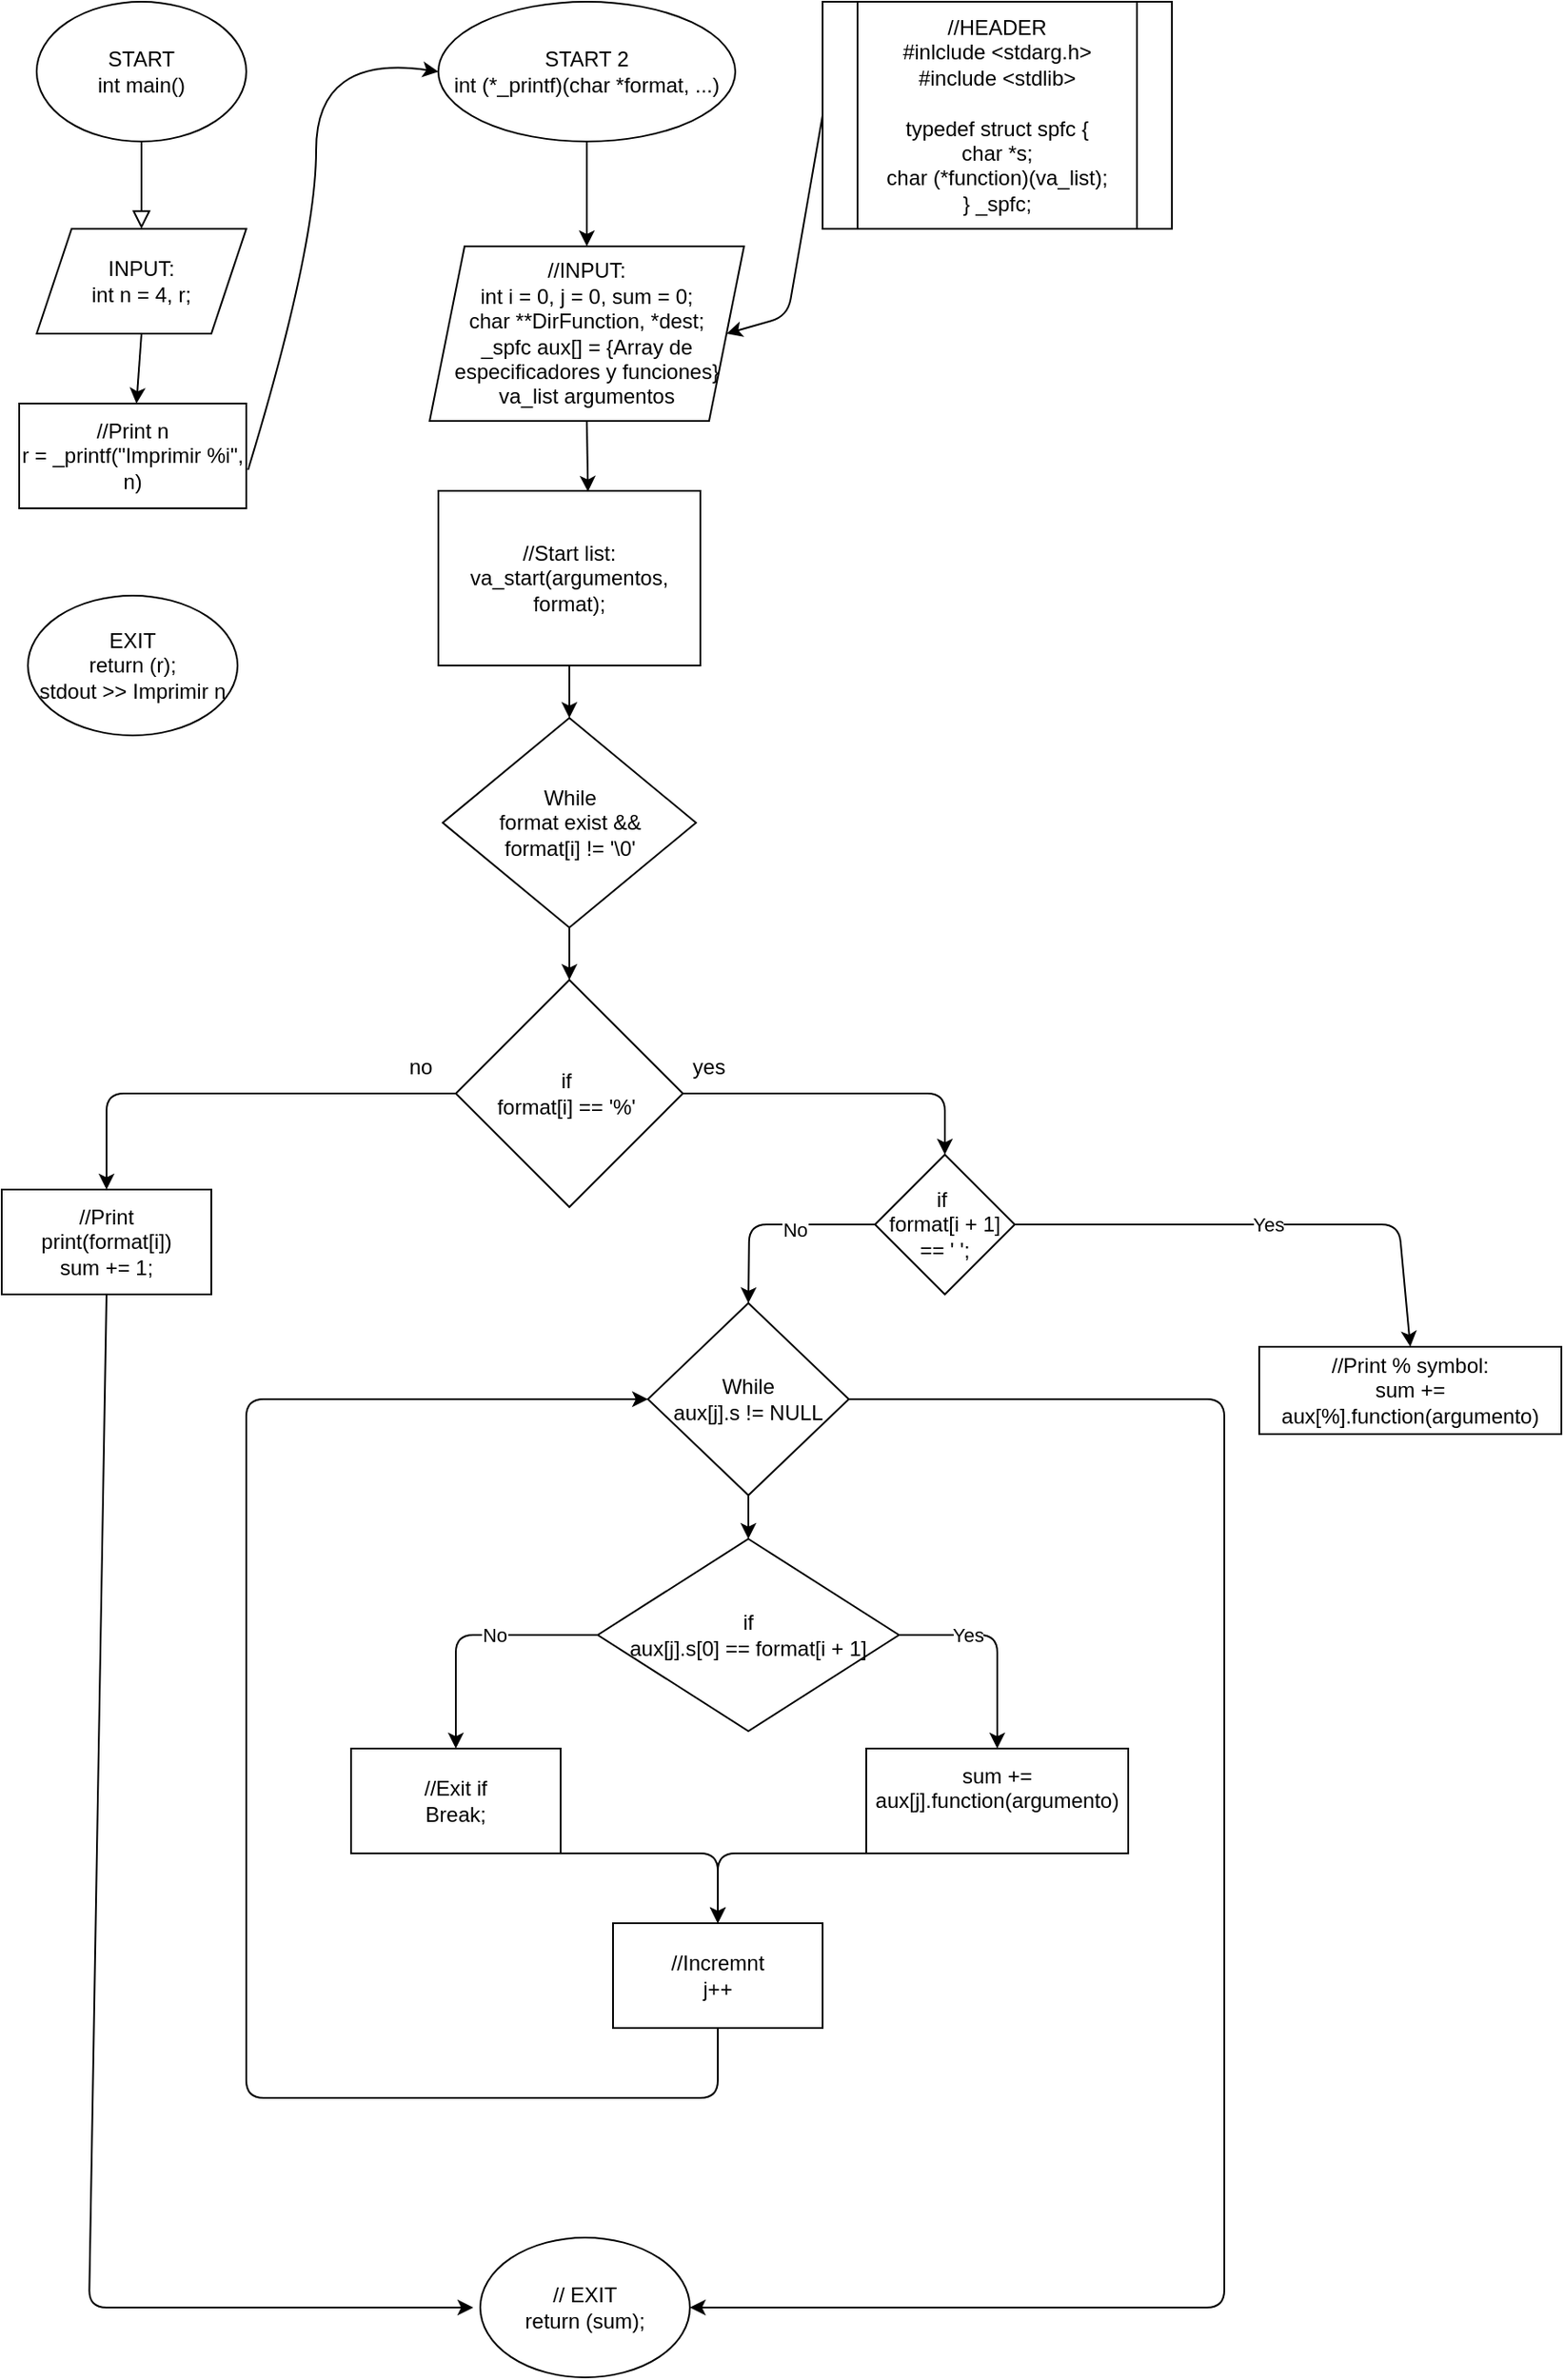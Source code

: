<mxfile version="14.4.8" type="github" pages="2">
  <diagram id="C5RBs43oDa-KdzZeNtuy" name="Page-1">
    <mxGraphModel dx="875" dy="473" grid="1" gridSize="10" guides="1" tooltips="1" connect="1" arrows="1" fold="1" page="1" pageScale="1" pageWidth="827" pageHeight="1169" math="0" shadow="0">
      <root>
        <mxCell id="WIyWlLk6GJQsqaUBKTNV-0" />
        <mxCell id="WIyWlLk6GJQsqaUBKTNV-1" parent="WIyWlLk6GJQsqaUBKTNV-0" />
        <mxCell id="WIyWlLk6GJQsqaUBKTNV-2" value="" style="rounded=0;html=1;jettySize=auto;orthogonalLoop=1;fontSize=11;endArrow=block;endFill=0;endSize=8;strokeWidth=1;shadow=0;labelBackgroundColor=none;edgeStyle=orthogonalEdgeStyle;" parent="WIyWlLk6GJQsqaUBKTNV-1" edge="1">
          <mxGeometry relative="1" as="geometry">
            <mxPoint x="220" y="120" as="sourcePoint" />
            <mxPoint x="220" y="170" as="targetPoint" />
          </mxGeometry>
        </mxCell>
        <mxCell id="i6oJfH5qEU1WSZamAp_1-0" value="START&lt;br&gt;int main()" style="ellipse;whiteSpace=wrap;html=1;" parent="WIyWlLk6GJQsqaUBKTNV-1" vertex="1">
          <mxGeometry x="160" y="40" width="120" height="80" as="geometry" />
        </mxCell>
        <mxCell id="i6oJfH5qEU1WSZamAp_1-1" value="INPUT:&lt;br&gt;int n = 4, r;" style="shape=parallelogram;perimeter=parallelogramPerimeter;whiteSpace=wrap;html=1;fixedSize=1;" parent="WIyWlLk6GJQsqaUBKTNV-1" vertex="1">
          <mxGeometry x="160" y="170" width="120" height="60" as="geometry" />
        </mxCell>
        <mxCell id="i6oJfH5qEU1WSZamAp_1-2" value="//Print n&lt;br&gt;r = _printf(&quot;Imprimir %i&quot;, n)" style="rounded=0;whiteSpace=wrap;html=1;" parent="WIyWlLk6GJQsqaUBKTNV-1" vertex="1">
          <mxGeometry x="150" y="270" width="130" height="60" as="geometry" />
        </mxCell>
        <mxCell id="i6oJfH5qEU1WSZamAp_1-3" value="" style="endArrow=classic;html=1;exitX=0.5;exitY=1;exitDx=0;exitDy=0;" parent="WIyWlLk6GJQsqaUBKTNV-1" source="i6oJfH5qEU1WSZamAp_1-1" target="i6oJfH5qEU1WSZamAp_1-2" edge="1">
          <mxGeometry width="50" height="50" relative="1" as="geometry">
            <mxPoint x="390" y="250" as="sourcePoint" />
            <mxPoint x="440" y="200" as="targetPoint" />
          </mxGeometry>
        </mxCell>
        <mxCell id="i6oJfH5qEU1WSZamAp_1-4" value="EXIT&lt;br&gt;return (r);&lt;br&gt;stdout &amp;gt;&amp;gt; Imprimir n&lt;br&gt;" style="ellipse;whiteSpace=wrap;html=1;" parent="WIyWlLk6GJQsqaUBKTNV-1" vertex="1">
          <mxGeometry x="155" y="380" width="120" height="80" as="geometry" />
        </mxCell>
        <mxCell id="i6oJfH5qEU1WSZamAp_1-6" value="START 2&lt;br&gt;int (*_printf)(char *format, ...)" style="ellipse;whiteSpace=wrap;html=1;" parent="WIyWlLk6GJQsqaUBKTNV-1" vertex="1">
          <mxGeometry x="390" y="40" width="170" height="80" as="geometry" />
        </mxCell>
        <mxCell id="i6oJfH5qEU1WSZamAp_1-7" value="" style="curved=1;endArrow=classic;html=1;exitX=1.008;exitY=0.633;exitDx=0;exitDy=0;exitPerimeter=0;entryX=0;entryY=0.5;entryDx=0;entryDy=0;" parent="WIyWlLk6GJQsqaUBKTNV-1" source="i6oJfH5qEU1WSZamAp_1-2" target="i6oJfH5qEU1WSZamAp_1-6" edge="1">
          <mxGeometry width="50" height="50" relative="1" as="geometry">
            <mxPoint x="390" y="250" as="sourcePoint" />
            <mxPoint x="440" y="200" as="targetPoint" />
            <Array as="points">
              <mxPoint x="320" y="180" />
              <mxPoint x="320" y="70" />
            </Array>
          </mxGeometry>
        </mxCell>
        <mxCell id="i6oJfH5qEU1WSZamAp_1-8" value="//HEADER&lt;br&gt;#inlclude &amp;lt;stdarg.h&amp;gt;&lt;br&gt;#include &amp;lt;stdlib&amp;gt;&lt;br&gt;&lt;br&gt;typedef struct spfc {&lt;br&gt;char *s;&lt;br&gt;char (*function)(va_list);&lt;br&gt;} _spfc;&lt;br&gt;" style="shape=process;whiteSpace=wrap;html=1;backgroundOutline=1;" parent="WIyWlLk6GJQsqaUBKTNV-1" vertex="1">
          <mxGeometry x="610" y="40" width="200" height="130" as="geometry" />
        </mxCell>
        <mxCell id="4PaeI9r5oIh6R_P9bAO4-3" value="//INPUT:&lt;br&gt;int i = 0, j = 0, sum = 0;&lt;br&gt;char **DirFunction, *dest;&lt;br&gt;_spfc aux[] = {Array de especificadores y funciones}&lt;br&gt;va_list argumentos" style="shape=parallelogram;perimeter=parallelogramPerimeter;whiteSpace=wrap;html=1;fixedSize=1;" parent="WIyWlLk6GJQsqaUBKTNV-1" vertex="1">
          <mxGeometry x="385" y="180" width="180" height="100" as="geometry" />
        </mxCell>
        <mxCell id="4PaeI9r5oIh6R_P9bAO4-4" value="" style="endArrow=classic;html=1;exitX=0.5;exitY=1;exitDx=0;exitDy=0;entryX=0.5;entryY=0;entryDx=0;entryDy=0;" parent="WIyWlLk6GJQsqaUBKTNV-1" source="i6oJfH5qEU1WSZamAp_1-6" target="4PaeI9r5oIh6R_P9bAO4-3" edge="1">
          <mxGeometry width="50" height="50" relative="1" as="geometry">
            <mxPoint x="480" y="160" as="sourcePoint" />
            <mxPoint x="530" y="110" as="targetPoint" />
          </mxGeometry>
        </mxCell>
        <mxCell id="4PaeI9r5oIh6R_P9bAO4-5" value="" style="endArrow=classic;html=1;exitX=0;exitY=0.5;exitDx=0;exitDy=0;entryX=1;entryY=0.5;entryDx=0;entryDy=0;" parent="WIyWlLk6GJQsqaUBKTNV-1" source="i6oJfH5qEU1WSZamAp_1-8" target="4PaeI9r5oIh6R_P9bAO4-3" edge="1">
          <mxGeometry width="50" height="50" relative="1" as="geometry">
            <mxPoint x="520" y="250" as="sourcePoint" />
            <mxPoint x="570" y="200" as="targetPoint" />
            <Array as="points">
              <mxPoint x="590" y="220" />
            </Array>
          </mxGeometry>
        </mxCell>
        <mxCell id="4PaeI9r5oIh6R_P9bAO4-8" value="//Start list:&lt;br&gt;va_start(argumentos, format);" style="rounded=0;whiteSpace=wrap;html=1;" parent="WIyWlLk6GJQsqaUBKTNV-1" vertex="1">
          <mxGeometry x="390" y="320" width="150" height="100" as="geometry" />
        </mxCell>
        <mxCell id="4PaeI9r5oIh6R_P9bAO4-11" value="" style="endArrow=classic;html=1;exitX=0.5;exitY=1;exitDx=0;exitDy=0;entryX=0.571;entryY=0.005;entryDx=0;entryDy=0;entryPerimeter=0;" parent="WIyWlLk6GJQsqaUBKTNV-1" source="4PaeI9r5oIh6R_P9bAO4-3" target="4PaeI9r5oIh6R_P9bAO4-8" edge="1">
          <mxGeometry width="50" height="50" relative="1" as="geometry">
            <mxPoint x="430" y="320" as="sourcePoint" />
            <mxPoint x="510" y="300" as="targetPoint" />
          </mxGeometry>
        </mxCell>
        <mxCell id="4PaeI9r5oIh6R_P9bAO4-13" value="While&lt;br&gt;format exist &amp;amp;&amp;amp;&lt;br&gt;format[i] != &#39;\0&#39;" style="rhombus;whiteSpace=wrap;html=1;" parent="WIyWlLk6GJQsqaUBKTNV-1" vertex="1">
          <mxGeometry x="392.5" y="450" width="145" height="120" as="geometry" />
        </mxCell>
        <mxCell id="4PaeI9r5oIh6R_P9bAO4-17" value="" style="endArrow=classic;html=1;entryX=0.5;entryY=0;entryDx=0;entryDy=0;exitX=0.5;exitY=1;exitDx=0;exitDy=0;" parent="WIyWlLk6GJQsqaUBKTNV-1" source="4PaeI9r5oIh6R_P9bAO4-8" target="4PaeI9r5oIh6R_P9bAO4-13" edge="1">
          <mxGeometry width="50" height="50" relative="1" as="geometry">
            <mxPoint x="430" y="490" as="sourcePoint" />
            <mxPoint x="480" y="440" as="targetPoint" />
          </mxGeometry>
        </mxCell>
        <mxCell id="4PaeI9r5oIh6R_P9bAO4-18" value="if&amp;nbsp;&lt;br&gt;format[i] == &#39;%&#39;&amp;nbsp;" style="rhombus;whiteSpace=wrap;html=1;" parent="WIyWlLk6GJQsqaUBKTNV-1" vertex="1">
          <mxGeometry x="400" y="600" width="130" height="130" as="geometry" />
        </mxCell>
        <mxCell id="4PaeI9r5oIh6R_P9bAO4-19" value="" style="endArrow=classic;html=1;entryX=0.5;entryY=0;entryDx=0;entryDy=0;exitX=0.5;exitY=1;exitDx=0;exitDy=0;" parent="WIyWlLk6GJQsqaUBKTNV-1" source="4PaeI9r5oIh6R_P9bAO4-13" target="4PaeI9r5oIh6R_P9bAO4-18" edge="1">
          <mxGeometry width="50" height="50" relative="1" as="geometry">
            <mxPoint x="430" y="570" as="sourcePoint" />
            <mxPoint x="480" y="520" as="targetPoint" />
          </mxGeometry>
        </mxCell>
        <mxCell id="4PaeI9r5oIh6R_P9bAO4-20" value="yes" style="text;html=1;strokeColor=none;fillColor=none;align=center;verticalAlign=middle;whiteSpace=wrap;rounded=0;" parent="WIyWlLk6GJQsqaUBKTNV-1" vertex="1">
          <mxGeometry x="525" y="640" width="40" height="20" as="geometry" />
        </mxCell>
        <mxCell id="4PaeI9r5oIh6R_P9bAO4-21" value="no" style="text;html=1;strokeColor=none;fillColor=none;align=center;verticalAlign=middle;whiteSpace=wrap;rounded=0;" parent="WIyWlLk6GJQsqaUBKTNV-1" vertex="1">
          <mxGeometry x="360" y="640" width="40" height="20" as="geometry" />
        </mxCell>
        <mxCell id="4PaeI9r5oIh6R_P9bAO4-22" value="While&lt;br&gt;aux[j].s != NULL" style="rhombus;whiteSpace=wrap;html=1;" parent="WIyWlLk6GJQsqaUBKTNV-1" vertex="1">
          <mxGeometry x="510" y="785" width="115" height="110" as="geometry" />
        </mxCell>
        <mxCell id="4PaeI9r5oIh6R_P9bAO4-24" value="if&amp;nbsp;&lt;br&gt;format[i + 1] == &#39; &#39;;" style="rhombus;whiteSpace=wrap;html=1;" parent="WIyWlLk6GJQsqaUBKTNV-1" vertex="1">
          <mxGeometry x="640" y="700" width="80" height="80" as="geometry" />
        </mxCell>
        <mxCell id="4PaeI9r5oIh6R_P9bAO4-25" value="" style="endArrow=classic;html=1;exitX=1;exitY=0.5;exitDx=0;exitDy=0;entryX=0.5;entryY=0;entryDx=0;entryDy=0;" parent="WIyWlLk6GJQsqaUBKTNV-1" source="4PaeI9r5oIh6R_P9bAO4-18" target="4PaeI9r5oIh6R_P9bAO4-24" edge="1">
          <mxGeometry width="50" height="50" relative="1" as="geometry">
            <mxPoint x="430" y="770" as="sourcePoint" />
            <mxPoint x="480" y="720" as="targetPoint" />
            <Array as="points">
              <mxPoint x="680" y="665" />
            </Array>
          </mxGeometry>
        </mxCell>
        <mxCell id="4PaeI9r5oIh6R_P9bAO4-27" value="//Print % symbol:&lt;br&gt;sum += aux[%].function(argumento)" style="rounded=0;whiteSpace=wrap;html=1;" parent="WIyWlLk6GJQsqaUBKTNV-1" vertex="1">
          <mxGeometry x="860" y="810" width="173" height="50" as="geometry" />
        </mxCell>
        <mxCell id="4PaeI9r5oIh6R_P9bAO4-28" value="" style="endArrow=classic;html=1;exitX=0;exitY=0.5;exitDx=0;exitDy=0;entryX=0.5;entryY=0;entryDx=0;entryDy=0;" parent="WIyWlLk6GJQsqaUBKTNV-1" source="4PaeI9r5oIh6R_P9bAO4-24" target="4PaeI9r5oIh6R_P9bAO4-22" edge="1">
          <mxGeometry width="50" height="50" relative="1" as="geometry">
            <mxPoint x="550" y="770" as="sourcePoint" />
            <mxPoint x="600" y="720" as="targetPoint" />
            <Array as="points">
              <mxPoint x="568" y="740" />
            </Array>
          </mxGeometry>
        </mxCell>
        <mxCell id="4PaeI9r5oIh6R_P9bAO4-33" value="No&lt;br&gt;" style="edgeLabel;html=1;align=center;verticalAlign=middle;resizable=0;points=[];" parent="4PaeI9r5oIh6R_P9bAO4-28" vertex="1" connectable="0">
          <mxGeometry x="-0.211" y="3" relative="1" as="geometry">
            <mxPoint as="offset" />
          </mxGeometry>
        </mxCell>
        <mxCell id="4PaeI9r5oIh6R_P9bAO4-29" value="Yes" style="endArrow=classic;html=1;exitX=1;exitY=0.5;exitDx=0;exitDy=0;entryX=0.5;entryY=0;entryDx=0;entryDy=0;" parent="WIyWlLk6GJQsqaUBKTNV-1" source="4PaeI9r5oIh6R_P9bAO4-24" target="4PaeI9r5oIh6R_P9bAO4-27" edge="1">
          <mxGeometry width="50" height="50" relative="1" as="geometry">
            <mxPoint x="900" y="750" as="sourcePoint" />
            <mxPoint x="780" y="730" as="targetPoint" />
            <Array as="points">
              <mxPoint x="940" y="740" />
            </Array>
          </mxGeometry>
        </mxCell>
        <mxCell id="4PaeI9r5oIh6R_P9bAO4-34" value="if&lt;br&gt;aux[j].s[0] == format[i + 1]" style="rhombus;whiteSpace=wrap;html=1;" parent="WIyWlLk6GJQsqaUBKTNV-1" vertex="1">
          <mxGeometry x="481.25" y="920" width="172.5" height="110" as="geometry" />
        </mxCell>
        <mxCell id="4PaeI9r5oIh6R_P9bAO4-35" value="" style="endArrow=classic;html=1;exitX=0.5;exitY=1;exitDx=0;exitDy=0;entryX=0.5;entryY=0;entryDx=0;entryDy=0;" parent="WIyWlLk6GJQsqaUBKTNV-1" source="4PaeI9r5oIh6R_P9bAO4-22" target="4PaeI9r5oIh6R_P9bAO4-34" edge="1">
          <mxGeometry width="50" height="50" relative="1" as="geometry">
            <mxPoint x="640" y="890" as="sourcePoint" />
            <mxPoint x="690" y="840" as="targetPoint" />
          </mxGeometry>
        </mxCell>
        <mxCell id="4PaeI9r5oIh6R_P9bAO4-36" value="sum += aux[j].function(argumento)&lt;br&gt;&amp;nbsp;" style="rounded=0;whiteSpace=wrap;html=1;" parent="WIyWlLk6GJQsqaUBKTNV-1" vertex="1">
          <mxGeometry x="635" y="1040" width="150" height="60" as="geometry" />
        </mxCell>
        <mxCell id="4PaeI9r5oIh6R_P9bAO4-37" value="" style="endArrow=classic;html=1;exitX=1;exitY=0.5;exitDx=0;exitDy=0;entryX=0.5;entryY=0;entryDx=0;entryDy=0;" parent="WIyWlLk6GJQsqaUBKTNV-1" source="4PaeI9r5oIh6R_P9bAO4-34" target="4PaeI9r5oIh6R_P9bAO4-36" edge="1">
          <mxGeometry width="50" height="50" relative="1" as="geometry">
            <mxPoint x="660" y="1010" as="sourcePoint" />
            <mxPoint x="710" y="960" as="targetPoint" />
            <Array as="points">
              <mxPoint x="710" y="975" />
            </Array>
          </mxGeometry>
        </mxCell>
        <mxCell id="4PaeI9r5oIh6R_P9bAO4-38" value="Yes" style="edgeLabel;html=1;align=center;verticalAlign=middle;resizable=0;points=[];" parent="4PaeI9r5oIh6R_P9bAO4-37" vertex="1" connectable="0">
          <mxGeometry x="-0.357" relative="1" as="geometry">
            <mxPoint as="offset" />
          </mxGeometry>
        </mxCell>
        <mxCell id="R5N1XUeJfwxFuLAfSAGk-2" value="//Exit if&lt;br&gt;Break;" style="rounded=0;whiteSpace=wrap;html=1;" vertex="1" parent="WIyWlLk6GJQsqaUBKTNV-1">
          <mxGeometry x="340" y="1040" width="120" height="60" as="geometry" />
        </mxCell>
        <mxCell id="R5N1XUeJfwxFuLAfSAGk-3" value="" style="endArrow=classic;html=1;exitX=0;exitY=0.5;exitDx=0;exitDy=0;entryX=0.5;entryY=0;entryDx=0;entryDy=0;" edge="1" parent="WIyWlLk6GJQsqaUBKTNV-1" source="4PaeI9r5oIh6R_P9bAO4-34" target="R5N1XUeJfwxFuLAfSAGk-2">
          <mxGeometry width="50" height="50" relative="1" as="geometry">
            <mxPoint x="580" y="980" as="sourcePoint" />
            <mxPoint x="630" y="930" as="targetPoint" />
            <Array as="points">
              <mxPoint x="400" y="975" />
            </Array>
          </mxGeometry>
        </mxCell>
        <mxCell id="R5N1XUeJfwxFuLAfSAGk-4" value="No" style="edgeLabel;html=1;align=center;verticalAlign=middle;resizable=0;points=[];" vertex="1" connectable="0" parent="R5N1XUeJfwxFuLAfSAGk-3">
          <mxGeometry x="-0.179" relative="1" as="geometry">
            <mxPoint as="offset" />
          </mxGeometry>
        </mxCell>
        <mxCell id="R5N1XUeJfwxFuLAfSAGk-5" value="//Incremnt&lt;br&gt;j++" style="rounded=0;whiteSpace=wrap;html=1;" vertex="1" parent="WIyWlLk6GJQsqaUBKTNV-1">
          <mxGeometry x="490" y="1140" width="120" height="60" as="geometry" />
        </mxCell>
        <mxCell id="R5N1XUeJfwxFuLAfSAGk-6" value="" style="endArrow=classic;html=1;exitX=0.5;exitY=1;exitDx=0;exitDy=0;entryX=0.5;entryY=0;entryDx=0;entryDy=0;" edge="1" parent="WIyWlLk6GJQsqaUBKTNV-1" source="R5N1XUeJfwxFuLAfSAGk-2" target="R5N1XUeJfwxFuLAfSAGk-5">
          <mxGeometry width="50" height="50" relative="1" as="geometry">
            <mxPoint x="580" y="1050" as="sourcePoint" />
            <mxPoint x="630" y="1000" as="targetPoint" />
            <Array as="points">
              <mxPoint x="550" y="1100" />
            </Array>
          </mxGeometry>
        </mxCell>
        <mxCell id="R5N1XUeJfwxFuLAfSAGk-7" value="" style="endArrow=classic;html=1;exitX=0.5;exitY=1;exitDx=0;exitDy=0;entryX=0.5;entryY=0;entryDx=0;entryDy=0;" edge="1" parent="WIyWlLk6GJQsqaUBKTNV-1" source="4PaeI9r5oIh6R_P9bAO4-36" target="R5N1XUeJfwxFuLAfSAGk-5">
          <mxGeometry width="50" height="50" relative="1" as="geometry">
            <mxPoint x="580" y="1050" as="sourcePoint" />
            <mxPoint x="630" y="1000" as="targetPoint" />
            <Array as="points">
              <mxPoint x="550" y="1100" />
            </Array>
          </mxGeometry>
        </mxCell>
        <mxCell id="R5N1XUeJfwxFuLAfSAGk-11" value="" style="endArrow=classic;html=1;exitX=0.5;exitY=1;exitDx=0;exitDy=0;entryX=0;entryY=0.5;entryDx=0;entryDy=0;" edge="1" parent="WIyWlLk6GJQsqaUBKTNV-1" source="R5N1XUeJfwxFuLAfSAGk-5" target="4PaeI9r5oIh6R_P9bAO4-22">
          <mxGeometry width="50" height="50" relative="1" as="geometry">
            <mxPoint x="580" y="1090" as="sourcePoint" />
            <mxPoint x="630" y="1040" as="targetPoint" />
            <Array as="points">
              <mxPoint x="550" y="1240" />
              <mxPoint x="280" y="1240" />
              <mxPoint x="280" y="840" />
            </Array>
          </mxGeometry>
        </mxCell>
        <mxCell id="R5N1XUeJfwxFuLAfSAGk-15" value="//Print&lt;br&gt;print(format[i])&lt;br&gt;sum += 1;" style="rounded=0;whiteSpace=wrap;html=1;" vertex="1" parent="WIyWlLk6GJQsqaUBKTNV-1">
          <mxGeometry x="140" y="720" width="120" height="60" as="geometry" />
        </mxCell>
        <mxCell id="R5N1XUeJfwxFuLAfSAGk-16" value="" style="endArrow=classic;html=1;exitX=0;exitY=0.5;exitDx=0;exitDy=0;entryX=0.5;entryY=0;entryDx=0;entryDy=0;" edge="1" parent="WIyWlLk6GJQsqaUBKTNV-1" source="4PaeI9r5oIh6R_P9bAO4-18" target="R5N1XUeJfwxFuLAfSAGk-15">
          <mxGeometry width="50" height="50" relative="1" as="geometry">
            <mxPoint x="270" y="710" as="sourcePoint" />
            <mxPoint x="200" y="665" as="targetPoint" />
            <Array as="points">
              <mxPoint x="200" y="665" />
            </Array>
          </mxGeometry>
        </mxCell>
        <mxCell id="R5N1XUeJfwxFuLAfSAGk-19" value="// EXIT&lt;br&gt;return (sum);" style="ellipse;whiteSpace=wrap;html=1;" vertex="1" parent="WIyWlLk6GJQsqaUBKTNV-1">
          <mxGeometry x="414" y="1320" width="120" height="80" as="geometry" />
        </mxCell>
        <mxCell id="pKuARtetg2Lls5W67AfO-0" value="" style="endArrow=classic;html=1;exitX=0.5;exitY=1;exitDx=0;exitDy=0;" edge="1" parent="WIyWlLk6GJQsqaUBKTNV-1" source="R5N1XUeJfwxFuLAfSAGk-15">
          <mxGeometry width="50" height="50" relative="1" as="geometry">
            <mxPoint x="360" y="1010" as="sourcePoint" />
            <mxPoint x="410" y="1360" as="targetPoint" />
            <Array as="points">
              <mxPoint x="190" y="1360" />
            </Array>
          </mxGeometry>
        </mxCell>
        <mxCell id="pKuARtetg2Lls5W67AfO-2" value="" style="endArrow=classic;html=1;exitX=1;exitY=0.5;exitDx=0;exitDy=0;entryX=1;entryY=0.5;entryDx=0;entryDy=0;" edge="1" parent="WIyWlLk6GJQsqaUBKTNV-1" source="4PaeI9r5oIh6R_P9bAO4-22" target="R5N1XUeJfwxFuLAfSAGk-19">
          <mxGeometry width="50" height="50" relative="1" as="geometry">
            <mxPoint x="420" y="1150" as="sourcePoint" />
            <mxPoint x="470" y="1100" as="targetPoint" />
            <Array as="points">
              <mxPoint x="840" y="840" />
              <mxPoint x="840" y="1360" />
            </Array>
          </mxGeometry>
        </mxCell>
      </root>
    </mxGraphModel>
  </diagram>
  <diagram id="00fDTs3USPTEcI77LQaY" name="Page-2">
    <mxGraphModel dx="744" dy="402" grid="1" gridSize="10" guides="1" tooltips="1" connect="1" arrows="1" fold="1" page="1" pageScale="1" pageWidth="827" pageHeight="1169" math="0" shadow="0">
      <root>
        <mxCell id="vrThHtPip3KOetOTpG_0-0" />
        <mxCell id="vrThHtPip3KOetOTpG_0-1" parent="vrThHtPip3KOetOTpG_0-0" />
      </root>
    </mxGraphModel>
  </diagram>
</mxfile>
